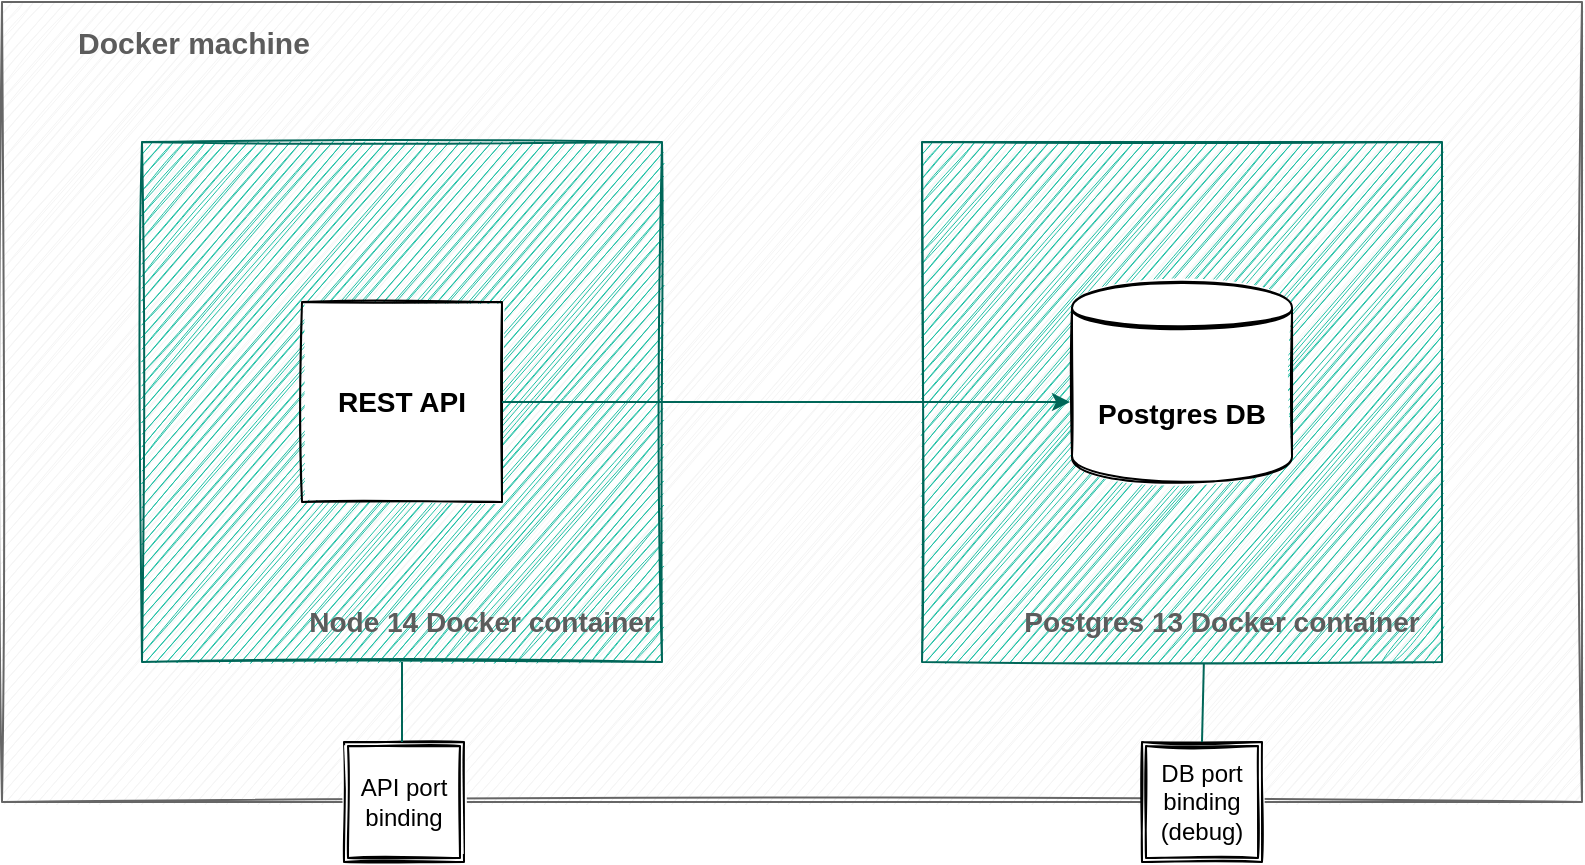 <mxfile version="14.8.5" type="device"><diagram id="R2lEEEUBdFMjLlhIrx00" name="Page-1"><mxGraphModel dx="1350" dy="793" grid="1" gridSize="10" guides="1" tooltips="1" connect="1" arrows="1" fold="1" page="1" pageScale="1" pageWidth="850" pageHeight="1100" math="0" shadow="0" extFonts="Permanent Marker^https://fonts.googleapis.com/css?family=Permanent+Marker"><root><mxCell id="0"/><mxCell id="1" parent="0"/><mxCell id="eqOm-SjRE8Kd2vRjS4Bv-52" value="" style="rounded=0;whiteSpace=wrap;html=1;sketch=1;fontColor=#333333;strokeColor=#666666;fillColor=#f5f5f5;" vertex="1" parent="1"><mxGeometry y="30" width="790" height="400" as="geometry"/></mxCell><mxCell id="eqOm-SjRE8Kd2vRjS4Bv-40" value="" style="whiteSpace=wrap;html=1;aspect=fixed;rounded=0;sketch=1;fontColor=#5C5C5C;strokeColor=#006658;fillColor=#21C0A5;" vertex="1" parent="1"><mxGeometry x="70" y="100" width="260" height="260" as="geometry"/></mxCell><mxCell id="eqOm-SjRE8Kd2vRjS4Bv-43" value="&lt;b&gt;&lt;font style=&quot;font-size: 14px&quot;&gt;Node 14 Docker container&lt;/font&gt;&lt;/b&gt;" style="text;html=1;strokeColor=none;fillColor=none;align=center;verticalAlign=middle;whiteSpace=wrap;rounded=0;sketch=1;fontColor=#5C5C5C;" vertex="1" parent="1"><mxGeometry x="150" y="330" width="180" height="20" as="geometry"/></mxCell><mxCell id="eqOm-SjRE8Kd2vRjS4Bv-44" value="&lt;b&gt;&lt;font style=&quot;font-size: 14px&quot;&gt;REST API&lt;/font&gt;&lt;/b&gt;" style="whiteSpace=wrap;html=1;aspect=fixed;rounded=0;sketch=1;" vertex="1" parent="1"><mxGeometry x="150" y="180" width="100" height="100" as="geometry"/></mxCell><mxCell id="eqOm-SjRE8Kd2vRjS4Bv-45" value="" style="whiteSpace=wrap;html=1;aspect=fixed;rounded=0;sketch=1;fontColor=#5C5C5C;strokeColor=#006658;fillColor=#21C0A5;" vertex="1" parent="1"><mxGeometry x="460" y="100" width="260" height="260" as="geometry"/></mxCell><mxCell id="eqOm-SjRE8Kd2vRjS4Bv-46" value="&lt;b&gt;&lt;font style=&quot;font-size: 14px&quot;&gt;Postgres 13 Docker container&lt;/font&gt;&lt;/b&gt;" style="text;html=1;strokeColor=none;fillColor=none;align=center;verticalAlign=middle;whiteSpace=wrap;rounded=0;sketch=1;fontColor=#5C5C5C;" vertex="1" parent="1"><mxGeometry x="500" y="330" width="220" height="20" as="geometry"/></mxCell><mxCell id="eqOm-SjRE8Kd2vRjS4Bv-49" value="&lt;b&gt;&lt;font style=&quot;font-size: 14px&quot;&gt;Postgres DB&lt;/font&gt;&lt;/b&gt;" style="shape=datastore;whiteSpace=wrap;html=1;rounded=0;sketch=1;" vertex="1" parent="1"><mxGeometry x="535" y="170" width="110" height="100" as="geometry"/></mxCell><mxCell id="eqOm-SjRE8Kd2vRjS4Bv-50" value="" style="endArrow=classic;html=1;fontColor=#5C5C5C;strokeColor=#006658;fillColor=#21C0A5;exitX=1;exitY=0.5;exitDx=0;exitDy=0;entryX=-0.009;entryY=0.6;entryDx=0;entryDy=0;entryPerimeter=0;" edge="1" parent="1" source="eqOm-SjRE8Kd2vRjS4Bv-44" target="eqOm-SjRE8Kd2vRjS4Bv-49"><mxGeometry width="50" height="50" relative="1" as="geometry"><mxPoint x="370" y="430" as="sourcePoint"/><mxPoint x="420" y="380" as="targetPoint"/></mxGeometry></mxCell><mxCell id="eqOm-SjRE8Kd2vRjS4Bv-53" value="&lt;b&gt;&lt;font style=&quot;font-size: 15px&quot;&gt;Docker machine&lt;/font&gt;&lt;/b&gt;" style="text;html=1;strokeColor=none;fillColor=none;align=center;verticalAlign=middle;whiteSpace=wrap;rounded=0;sketch=1;fontColor=#5C5C5C;" vertex="1" parent="1"><mxGeometry x="21" y="40" width="150" height="20" as="geometry"/></mxCell><mxCell id="eqOm-SjRE8Kd2vRjS4Bv-55" value="API port binding" style="shape=ext;double=1;whiteSpace=wrap;html=1;aspect=fixed;rounded=0;sketch=1;" vertex="1" parent="1"><mxGeometry x="171" y="400" width="60" height="60" as="geometry"/></mxCell><mxCell id="eqOm-SjRE8Kd2vRjS4Bv-56" value="" style="endArrow=none;html=1;fontColor=#5C5C5C;strokeColor=#006658;fillColor=#21C0A5;entryX=0.5;entryY=1;entryDx=0;entryDy=0;" edge="1" parent="1" target="eqOm-SjRE8Kd2vRjS4Bv-40"><mxGeometry width="50" height="50" relative="1" as="geometry"><mxPoint x="200" y="400" as="sourcePoint"/><mxPoint x="250" y="350" as="targetPoint"/></mxGeometry></mxCell><mxCell id="eqOm-SjRE8Kd2vRjS4Bv-57" value="&lt;div&gt;DB port binding&lt;/div&gt;&lt;div&gt;(debug)&lt;br&gt;&lt;/div&gt;" style="shape=ext;double=1;whiteSpace=wrap;html=1;aspect=fixed;rounded=0;sketch=1;" vertex="1" parent="1"><mxGeometry x="570" y="400" width="60" height="60" as="geometry"/></mxCell><mxCell id="eqOm-SjRE8Kd2vRjS4Bv-58" value="" style="endArrow=none;html=1;fontColor=#5C5C5C;strokeColor=#006658;fillColor=#21C0A5;exitX=0.5;exitY=0;exitDx=0;exitDy=0;entryX=0.542;entryY=1.004;entryDx=0;entryDy=0;entryPerimeter=0;" edge="1" parent="1" source="eqOm-SjRE8Kd2vRjS4Bv-57" target="eqOm-SjRE8Kd2vRjS4Bv-45"><mxGeometry width="50" height="50" relative="1" as="geometry"><mxPoint x="460" y="390" as="sourcePoint"/><mxPoint x="510" y="340" as="targetPoint"/></mxGeometry></mxCell></root></mxGraphModel></diagram></mxfile>